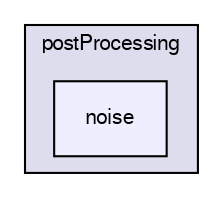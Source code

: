 digraph "applications/utilities/postProcessing/noise" {
  bgcolor=transparent;
  compound=true
  node [ fontsize="10", fontname="FreeSans"];
  edge [ labelfontsize="10", labelfontname="FreeSans"];
  subgraph clusterdir_b0c2b0d6e5b08bdff054b28f26ba51e7 {
    graph [ bgcolor="#ddddee", pencolor="black", label="postProcessing" fontname="FreeSans", fontsize="10", URL="dir_b0c2b0d6e5b08bdff054b28f26ba51e7.html"]
  dir_776f617f8e9e0acb10e33f8c25a5c6fe [shape=box, label="noise", style="filled", fillcolor="#eeeeff", pencolor="black", URL="dir_776f617f8e9e0acb10e33f8c25a5c6fe.html"];
  }
}
